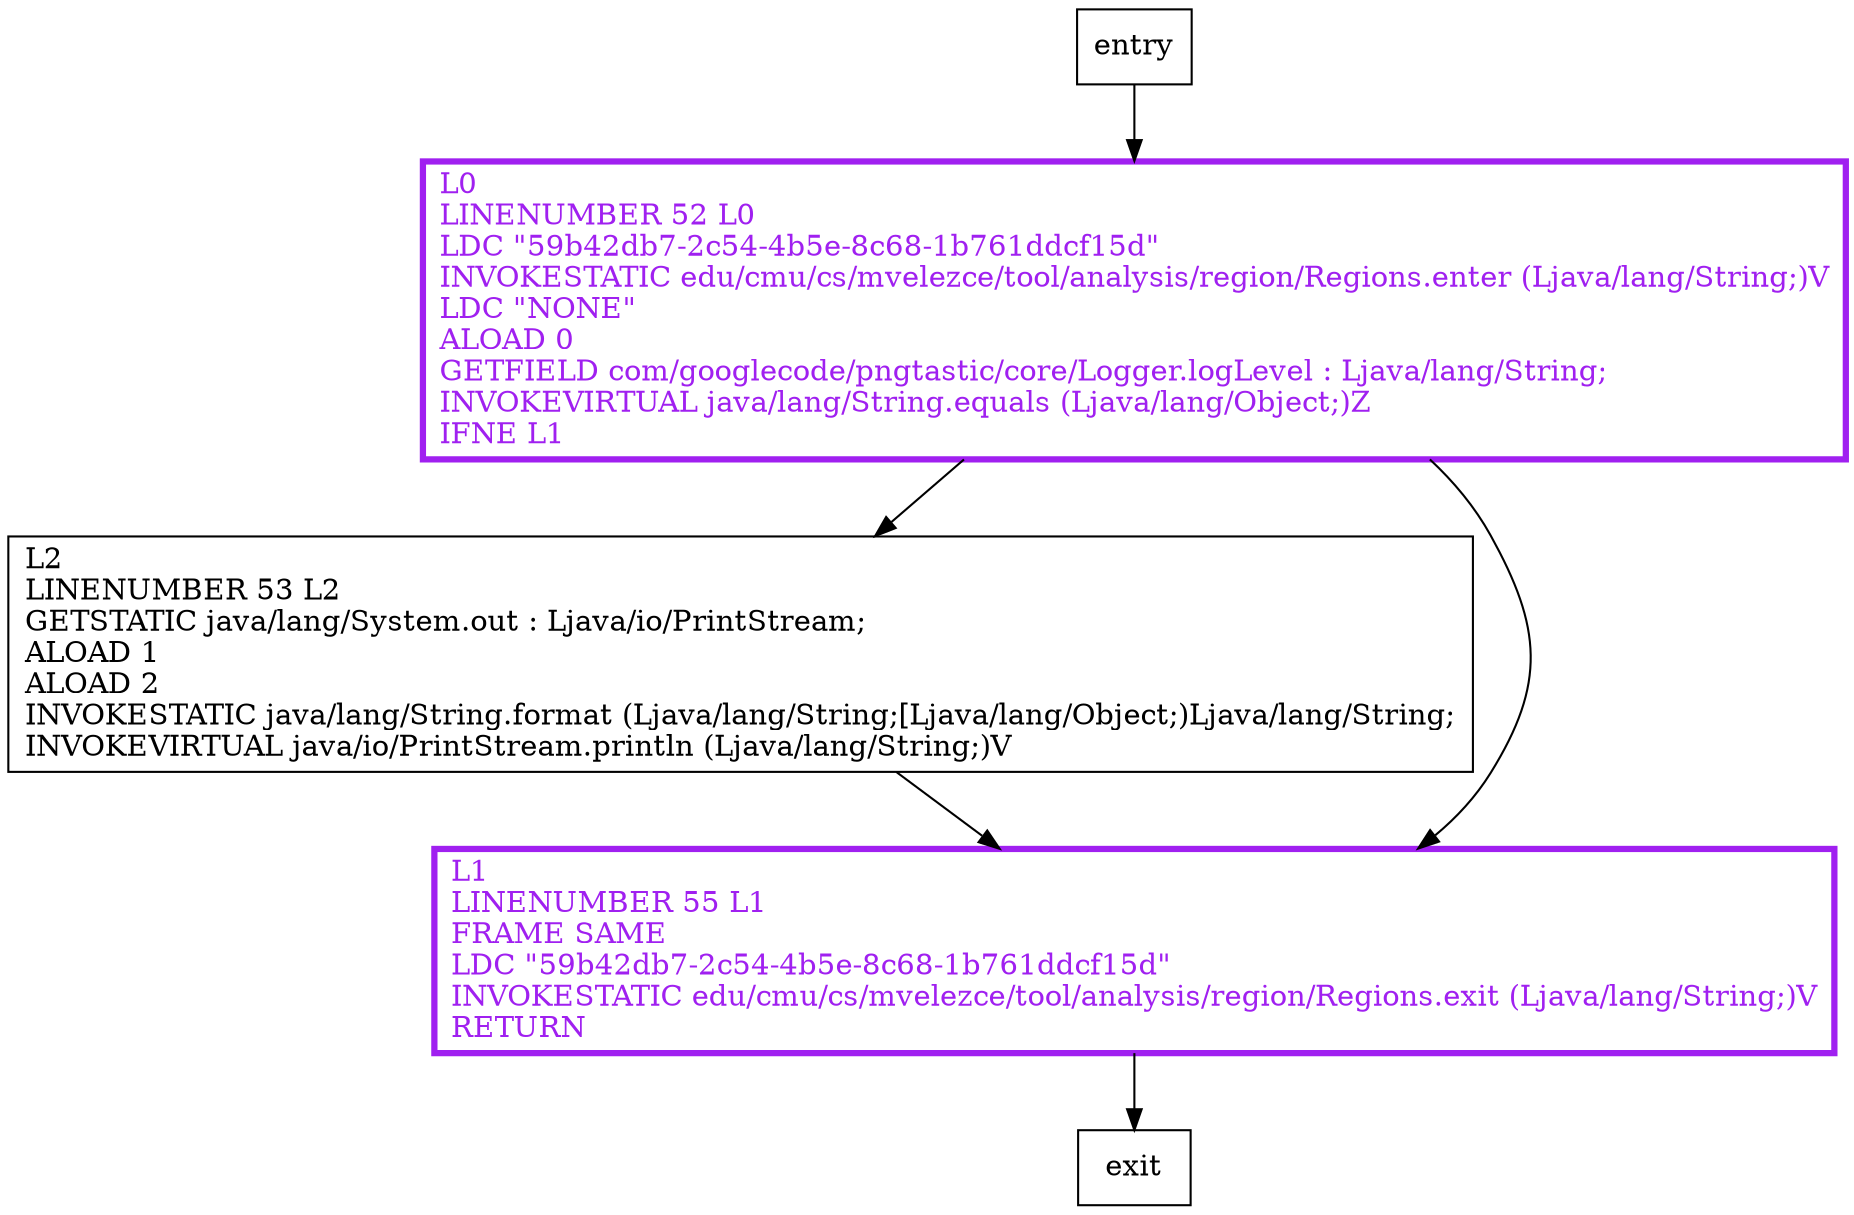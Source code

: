 digraph error {
node [shape=record];
513700442 [label="L2\lLINENUMBER 53 L2\lGETSTATIC java/lang/System.out : Ljava/io/PrintStream;\lALOAD 1\lALOAD 2\lINVOKESTATIC java/lang/String.format (Ljava/lang/String;[Ljava/lang/Object;)Ljava/lang/String;\lINVOKEVIRTUAL java/io/PrintStream.println (Ljava/lang/String;)V\l"];
1500608548 [label="L0\lLINENUMBER 52 L0\lLDC \"59b42db7-2c54-4b5e-8c68-1b761ddcf15d\"\lINVOKESTATIC edu/cmu/cs/mvelezce/tool/analysis/region/Regions.enter (Ljava/lang/String;)V\lLDC \"NONE\"\lALOAD 0\lGETFIELD com/googlecode/pngtastic/core/Logger.logLevel : Ljava/lang/String;\lINVOKEVIRTUAL java/lang/String.equals (Ljava/lang/Object;)Z\lIFNE L1\l"];
341853399 [label="L1\lLINENUMBER 55 L1\lFRAME SAME\lLDC \"59b42db7-2c54-4b5e-8c68-1b761ddcf15d\"\lINVOKESTATIC edu/cmu/cs/mvelezce/tool/analysis/region/Regions.exit (Ljava/lang/String;)V\lRETURN\l"];
entry;
exit;
entry -> 1500608548;
513700442 -> 341853399;
1500608548 -> 513700442;
1500608548 -> 341853399;
341853399 -> exit;
1500608548[fontcolor="purple", penwidth=3, color="purple"];
341853399[fontcolor="purple", penwidth=3, color="purple"];
}
